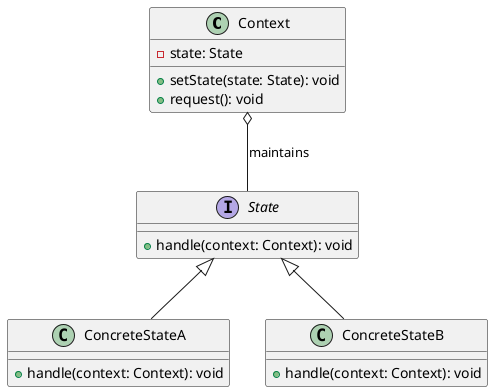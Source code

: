 @startuml
class Context {
    -state: State
    +setState(state: State): void
    +request(): void
}

interface State {
    +handle(context: Context): void
}

class ConcreteStateA {
    +handle(context: Context): void
}

class ConcreteStateB {
    +handle(context: Context): void
}

Context o-- State : maintains
State <|-- ConcreteStateA
State <|-- ConcreteStateB

@enduml
